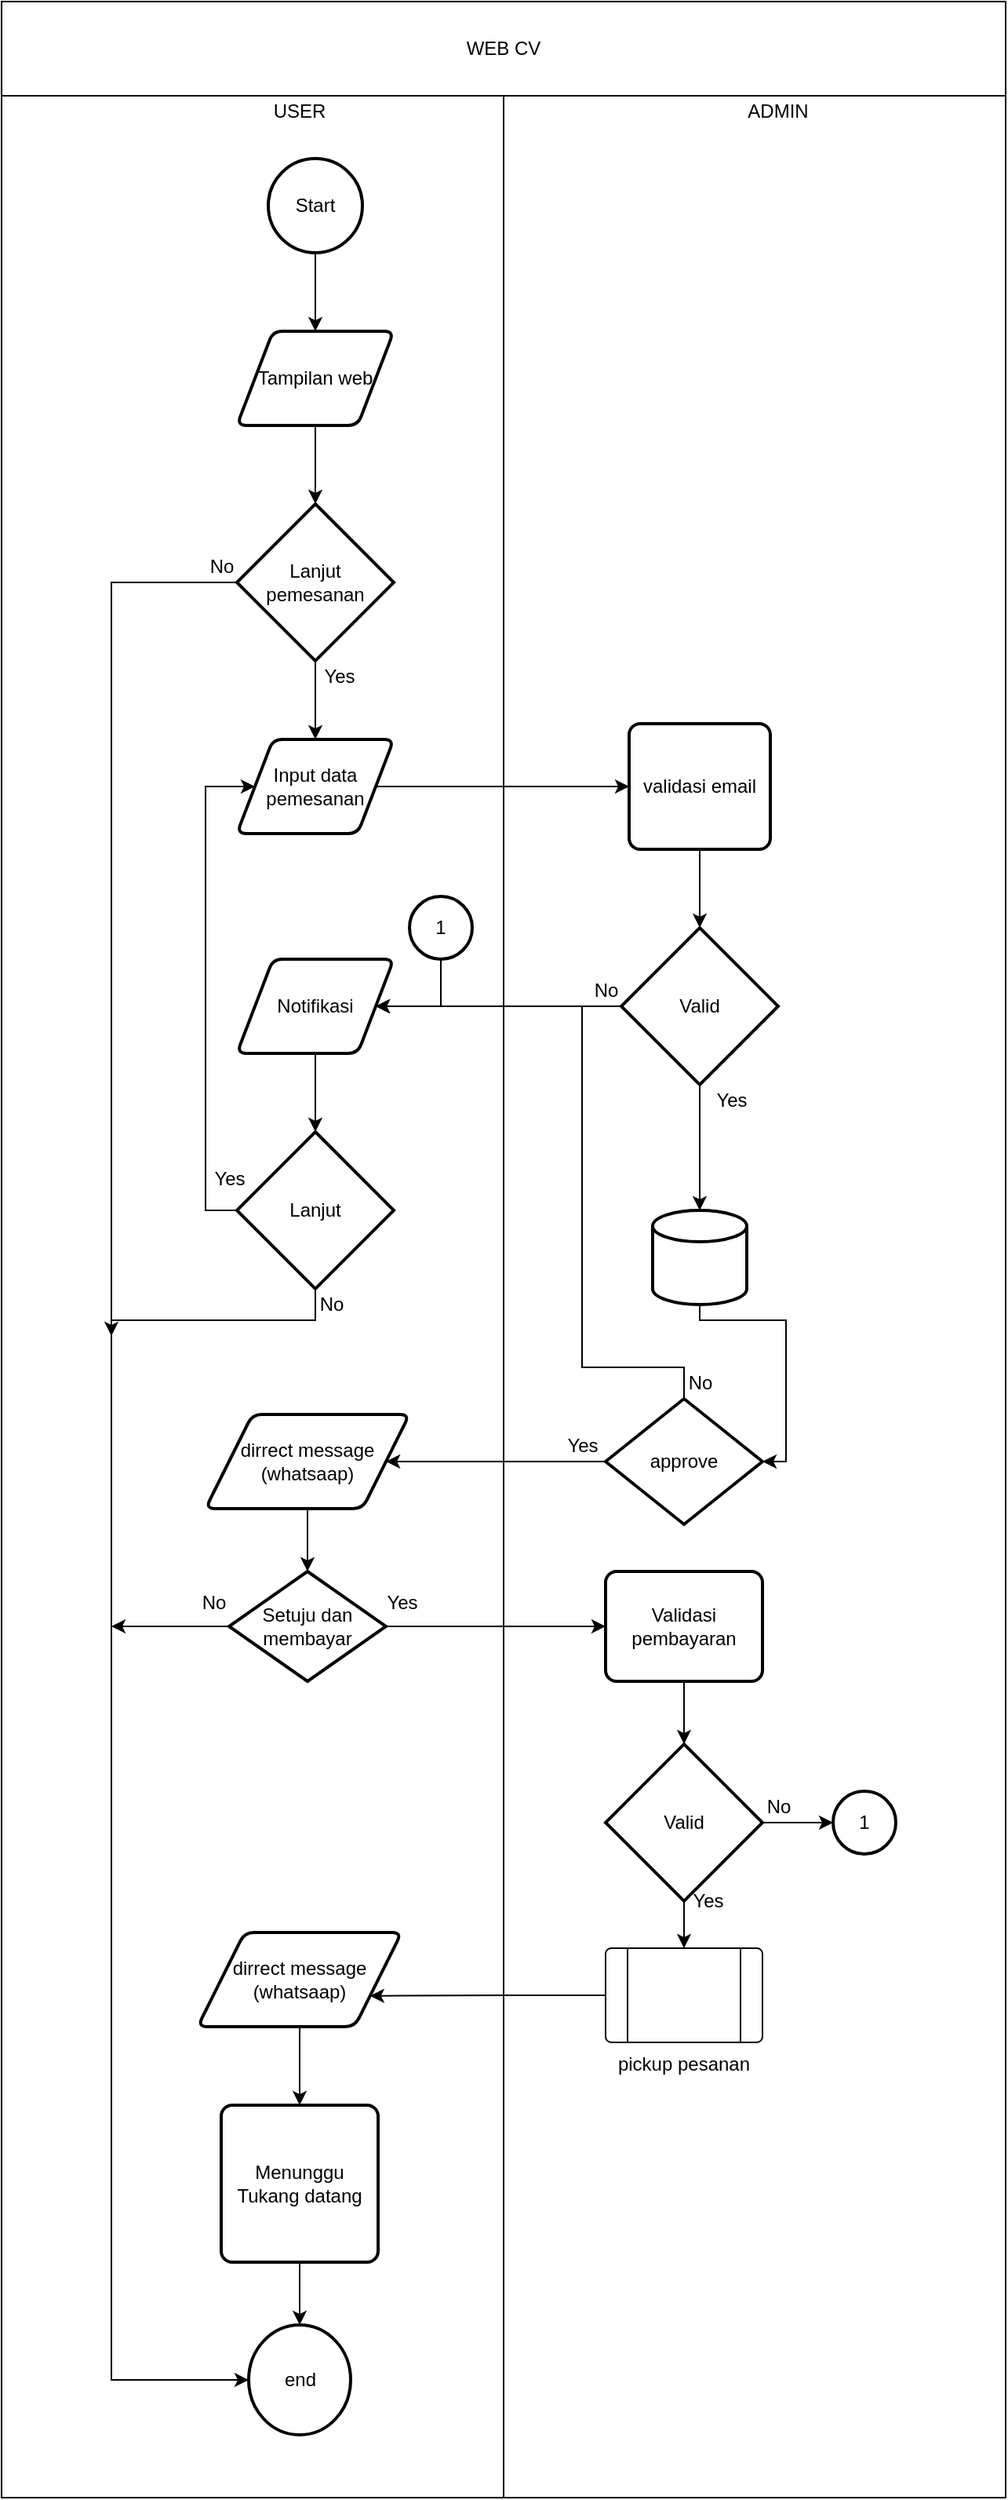 <mxfile version="13.7.9" type="device"><diagram id="egigNBTSErwIGrXA82RW" name="Page-1"><mxGraphModel dx="3611" dy="2817" grid="1" gridSize="10" guides="1" tooltips="1" connect="1" arrows="1" fold="1" page="1" pageScale="1" pageWidth="850" pageHeight="1100" math="0" shadow="0"><root><mxCell id="0"/><mxCell id="1" parent="0"/><mxCell id="R6Ygk0Z8h5QLsW6U9-zW-68" value="" style="rounded=0;whiteSpace=wrap;html=1;" parent="1" vertex="1"><mxGeometry x="520" y="-10" width="320" height="1530" as="geometry"/></mxCell><mxCell id="R6Ygk0Z8h5QLsW6U9-zW-67" value="" style="rounded=0;whiteSpace=wrap;html=1;" parent="1" vertex="1"><mxGeometry x="200" y="-10" width="320" height="1530" as="geometry"/></mxCell><mxCell id="R6Ygk0Z8h5QLsW6U9-zW-12" style="edgeStyle=orthogonalEdgeStyle;rounded=0;orthogonalLoop=1;jettySize=auto;html=1;exitX=0.5;exitY=1;exitDx=0;exitDy=0;exitPerimeter=0;entryX=0.5;entryY=0;entryDx=0;entryDy=0;" parent="1" source="R6Ygk0Z8h5QLsW6U9-zW-4" target="R6Ygk0Z8h5QLsW6U9-zW-5" edge="1"><mxGeometry relative="1" as="geometry"/></mxCell><mxCell id="R6Ygk0Z8h5QLsW6U9-zW-4" value="Start" style="strokeWidth=2;html=1;shape=mxgraph.flowchart.start_2;whiteSpace=wrap;" parent="1" vertex="1"><mxGeometry x="370" y="30" width="60" height="60" as="geometry"/></mxCell><mxCell id="R6Ygk0Z8h5QLsW6U9-zW-13" style="edgeStyle=orthogonalEdgeStyle;rounded=0;orthogonalLoop=1;jettySize=auto;html=1;exitX=0.5;exitY=1;exitDx=0;exitDy=0;entryX=0.5;entryY=0;entryDx=0;entryDy=0;entryPerimeter=0;" parent="1" source="R6Ygk0Z8h5QLsW6U9-zW-5" target="R6Ygk0Z8h5QLsW6U9-zW-6" edge="1"><mxGeometry relative="1" as="geometry"/></mxCell><mxCell id="R6Ygk0Z8h5QLsW6U9-zW-5" value="Tampilan web" style="shape=parallelogram;html=1;strokeWidth=2;perimeter=parallelogramPerimeter;whiteSpace=wrap;rounded=1;arcSize=12;size=0.23;" parent="1" vertex="1"><mxGeometry x="350" y="140" width="100" height="60" as="geometry"/></mxCell><mxCell id="R6Ygk0Z8h5QLsW6U9-zW-14" style="edgeStyle=orthogonalEdgeStyle;rounded=0;orthogonalLoop=1;jettySize=auto;html=1;exitX=0.5;exitY=1;exitDx=0;exitDy=0;exitPerimeter=0;entryX=0.5;entryY=0;entryDx=0;entryDy=0;" parent="1" source="R6Ygk0Z8h5QLsW6U9-zW-6" target="R6Ygk0Z8h5QLsW6U9-zW-7" edge="1"><mxGeometry relative="1" as="geometry"/></mxCell><mxCell id="R6Ygk0Z8h5QLsW6U9-zW-34" style="edgeStyle=orthogonalEdgeStyle;rounded=0;orthogonalLoop=1;jettySize=auto;html=1;exitX=0;exitY=0.5;exitDx=0;exitDy=0;exitPerimeter=0;entryX=0;entryY=0.5;entryDx=0;entryDy=0;entryPerimeter=0;" parent="1" source="R6Ygk0Z8h5QLsW6U9-zW-6" target="R6Ygk0Z8h5QLsW6U9-zW-32" edge="1"><mxGeometry relative="1" as="geometry"><Array as="points"><mxPoint x="270" y="300"/><mxPoint x="270" y="1445"/></Array></mxGeometry></mxCell><mxCell id="R6Ygk0Z8h5QLsW6U9-zW-6" value="Lanjut pemesanan" style="strokeWidth=2;html=1;shape=mxgraph.flowchart.decision;whiteSpace=wrap;" parent="1" vertex="1"><mxGeometry x="350" y="250" width="100" height="100" as="geometry"/></mxCell><mxCell id="R6Ygk0Z8h5QLsW6U9-zW-38" style="edgeStyle=orthogonalEdgeStyle;rounded=0;orthogonalLoop=1;jettySize=auto;html=1;exitX=1;exitY=0.5;exitDx=0;exitDy=0;entryX=0;entryY=0.5;entryDx=0;entryDy=0;" parent="1" source="R6Ygk0Z8h5QLsW6U9-zW-7" target="R6Ygk0Z8h5QLsW6U9-zW-8" edge="1"><mxGeometry relative="1" as="geometry"/></mxCell><mxCell id="R6Ygk0Z8h5QLsW6U9-zW-7" value="Input data pemesanan" style="shape=parallelogram;html=1;strokeWidth=2;perimeter=parallelogramPerimeter;whiteSpace=wrap;rounded=1;arcSize=12;size=0.23;" parent="1" vertex="1"><mxGeometry x="350" y="400" width="100" height="60" as="geometry"/></mxCell><mxCell id="R6Ygk0Z8h5QLsW6U9-zW-37" style="edgeStyle=orthogonalEdgeStyle;rounded=0;orthogonalLoop=1;jettySize=auto;html=1;exitX=0.5;exitY=1;exitDx=0;exitDy=0;entryX=0.5;entryY=0;entryDx=0;entryDy=0;entryPerimeter=0;" parent="1" source="R6Ygk0Z8h5QLsW6U9-zW-8" target="R6Ygk0Z8h5QLsW6U9-zW-36" edge="1"><mxGeometry relative="1" as="geometry"/></mxCell><mxCell id="R6Ygk0Z8h5QLsW6U9-zW-8" value="validasi email" style="rounded=1;whiteSpace=wrap;html=1;absoluteArcSize=1;arcSize=14;strokeWidth=2;" parent="1" vertex="1"><mxGeometry x="600" y="390" width="90" height="80" as="geometry"/></mxCell><mxCell id="R6Ygk0Z8h5QLsW6U9-zW-17" style="edgeStyle=orthogonalEdgeStyle;rounded=0;orthogonalLoop=1;jettySize=auto;html=1;exitX=0.5;exitY=1;exitDx=0;exitDy=0;exitPerimeter=0;entryX=1;entryY=0.5;entryDx=0;entryDy=0;entryPerimeter=0;" parent="1" source="R6Ygk0Z8h5QLsW6U9-zW-9" target="R6Ygk0Z8h5QLsW6U9-zW-10" edge="1"><mxGeometry relative="1" as="geometry"><Array as="points"><mxPoint x="645" y="770"/><mxPoint x="700" y="770"/><mxPoint x="700" y="860"/></Array></mxGeometry></mxCell><mxCell id="R6Ygk0Z8h5QLsW6U9-zW-9" value="" style="strokeWidth=2;html=1;shape=mxgraph.flowchart.database;whiteSpace=wrap;" parent="1" vertex="1"><mxGeometry x="615" y="700" width="60" height="60" as="geometry"/></mxCell><mxCell id="R6Ygk0Z8h5QLsW6U9-zW-18" style="edgeStyle=orthogonalEdgeStyle;rounded=0;orthogonalLoop=1;jettySize=auto;html=1;exitX=0;exitY=0.5;exitDx=0;exitDy=0;exitPerimeter=0;entryX=1;entryY=0.5;entryDx=0;entryDy=0;" parent="1" source="R6Ygk0Z8h5QLsW6U9-zW-10" target="R6Ygk0Z8h5QLsW6U9-zW-11" edge="1"><mxGeometry relative="1" as="geometry"/></mxCell><mxCell id="R6Ygk0Z8h5QLsW6U9-zW-50" style="edgeStyle=orthogonalEdgeStyle;rounded=0;orthogonalLoop=1;jettySize=auto;html=1;exitX=0.5;exitY=0;exitDx=0;exitDy=0;exitPerimeter=0;entryX=1;entryY=0.5;entryDx=0;entryDy=0;" parent="1" source="R6Ygk0Z8h5QLsW6U9-zW-10" target="R6Ygk0Z8h5QLsW6U9-zW-39" edge="1"><mxGeometry relative="1" as="geometry"><Array as="points"><mxPoint x="635" y="800"/><mxPoint x="570" y="800"/><mxPoint x="570" y="570"/></Array></mxGeometry></mxCell><mxCell id="R6Ygk0Z8h5QLsW6U9-zW-10" value="approve" style="strokeWidth=2;html=1;shape=mxgraph.flowchart.decision;whiteSpace=wrap;" parent="1" vertex="1"><mxGeometry x="585" y="820" width="100" height="80" as="geometry"/></mxCell><mxCell id="R6Ygk0Z8h5QLsW6U9-zW-23" style="edgeStyle=orthogonalEdgeStyle;rounded=0;orthogonalLoop=1;jettySize=auto;html=1;exitX=0.5;exitY=1;exitDx=0;exitDy=0;entryX=0.5;entryY=0;entryDx=0;entryDy=0;entryPerimeter=0;" parent="1" source="R6Ygk0Z8h5QLsW6U9-zW-11" target="R6Ygk0Z8h5QLsW6U9-zW-19" edge="1"><mxGeometry relative="1" as="geometry"/></mxCell><mxCell id="R6Ygk0Z8h5QLsW6U9-zW-11" value="dirrect message (whatsaap)" style="shape=parallelogram;html=1;strokeWidth=2;perimeter=parallelogramPerimeter;whiteSpace=wrap;rounded=1;arcSize=12;size=0.23;" parent="1" vertex="1"><mxGeometry x="330" y="830" width="130" height="60" as="geometry"/></mxCell><mxCell id="R6Ygk0Z8h5QLsW6U9-zW-24" style="edgeStyle=orthogonalEdgeStyle;rounded=0;orthogonalLoop=1;jettySize=auto;html=1;exitX=1;exitY=0.5;exitDx=0;exitDy=0;exitPerimeter=0;" parent="1" source="R6Ygk0Z8h5QLsW6U9-zW-19" target="R6Ygk0Z8h5QLsW6U9-zW-20" edge="1"><mxGeometry relative="1" as="geometry"/></mxCell><mxCell id="R6Ygk0Z8h5QLsW6U9-zW-54" style="edgeStyle=orthogonalEdgeStyle;rounded=0;orthogonalLoop=1;jettySize=auto;html=1;exitX=0;exitY=0.5;exitDx=0;exitDy=0;exitPerimeter=0;" parent="1" source="R6Ygk0Z8h5QLsW6U9-zW-19" edge="1"><mxGeometry relative="1" as="geometry"><mxPoint x="270" y="965" as="targetPoint"/></mxGeometry></mxCell><mxCell id="R6Ygk0Z8h5QLsW6U9-zW-19" value="Setuju dan membayar" style="strokeWidth=2;html=1;shape=mxgraph.flowchart.decision;whiteSpace=wrap;" parent="1" vertex="1"><mxGeometry x="345" y="930" width="100" height="70" as="geometry"/></mxCell><mxCell id="R6Ygk0Z8h5QLsW6U9-zW-25" style="edgeStyle=orthogonalEdgeStyle;rounded=0;orthogonalLoop=1;jettySize=auto;html=1;exitX=0.5;exitY=1;exitDx=0;exitDy=0;entryX=0.5;entryY=0;entryDx=0;entryDy=0;entryPerimeter=0;" parent="1" source="R6Ygk0Z8h5QLsW6U9-zW-20" target="R6Ygk0Z8h5QLsW6U9-zW-21" edge="1"><mxGeometry relative="1" as="geometry"/></mxCell><mxCell id="R6Ygk0Z8h5QLsW6U9-zW-20" value="Validasi pembayaran" style="rounded=1;whiteSpace=wrap;html=1;absoluteArcSize=1;arcSize=14;strokeWidth=2;" parent="1" vertex="1"><mxGeometry x="585" y="930" width="100" height="70" as="geometry"/></mxCell><mxCell id="R6Ygk0Z8h5QLsW6U9-zW-28" style="edgeStyle=orthogonalEdgeStyle;rounded=0;orthogonalLoop=1;jettySize=auto;html=1;exitX=0.5;exitY=1;exitDx=0;exitDy=0;exitPerimeter=0;entryX=0.5;entryY=0;entryDx=0;entryDy=0;" parent="1" source="R6Ygk0Z8h5QLsW6U9-zW-21" target="R6Ygk0Z8h5QLsW6U9-zW-27" edge="1"><mxGeometry relative="1" as="geometry"/></mxCell><mxCell id="R6Ygk0Z8h5QLsW6U9-zW-56" style="edgeStyle=orthogonalEdgeStyle;rounded=0;orthogonalLoop=1;jettySize=auto;html=1;exitX=1;exitY=0.5;exitDx=0;exitDy=0;exitPerimeter=0;" parent="1" source="R6Ygk0Z8h5QLsW6U9-zW-21" target="R6Ygk0Z8h5QLsW6U9-zW-57" edge="1"><mxGeometry relative="1" as="geometry"><mxPoint x="730" y="1090" as="targetPoint"/></mxGeometry></mxCell><mxCell id="R6Ygk0Z8h5QLsW6U9-zW-21" value="Valid" style="strokeWidth=2;html=1;shape=mxgraph.flowchart.decision;whiteSpace=wrap;" parent="1" vertex="1"><mxGeometry x="585" y="1040" width="100" height="100" as="geometry"/></mxCell><mxCell id="R6Ygk0Z8h5QLsW6U9-zW-31" style="edgeStyle=orthogonalEdgeStyle;rounded=0;orthogonalLoop=1;jettySize=auto;html=1;exitX=0.5;exitY=1;exitDx=0;exitDy=0;entryX=0.5;entryY=0;entryDx=0;entryDy=0;" parent="1" source="R6Ygk0Z8h5QLsW6U9-zW-22" target="R6Ygk0Z8h5QLsW6U9-zW-30" edge="1"><mxGeometry relative="1" as="geometry"/></mxCell><mxCell id="R6Ygk0Z8h5QLsW6U9-zW-22" value="dirrect message (whatsaap)" style="shape=parallelogram;html=1;strokeWidth=2;perimeter=parallelogramPerimeter;whiteSpace=wrap;rounded=1;arcSize=12;size=0.23;" parent="1" vertex="1"><mxGeometry x="325" y="1160" width="130" height="60" as="geometry"/></mxCell><mxCell id="R6Ygk0Z8h5QLsW6U9-zW-29" style="edgeStyle=orthogonalEdgeStyle;rounded=0;orthogonalLoop=1;jettySize=auto;html=1;exitX=0;exitY=0.5;exitDx=0;exitDy=0;entryX=1;entryY=0.75;entryDx=0;entryDy=0;" parent="1" source="R6Ygk0Z8h5QLsW6U9-zW-27" target="R6Ygk0Z8h5QLsW6U9-zW-22" edge="1"><mxGeometry relative="1" as="geometry"/></mxCell><mxCell id="R6Ygk0Z8h5QLsW6U9-zW-27" value="pickup pesanan" style="verticalLabelPosition=bottom;verticalAlign=top;html=1;shape=process;whiteSpace=wrap;rounded=1;size=0.14;arcSize=6;" parent="1" vertex="1"><mxGeometry x="585" y="1170" width="100" height="60" as="geometry"/></mxCell><mxCell id="R6Ygk0Z8h5QLsW6U9-zW-60" style="edgeStyle=orthogonalEdgeStyle;rounded=0;orthogonalLoop=1;jettySize=auto;html=1;exitX=0.5;exitY=1;exitDx=0;exitDy=0;entryX=0.5;entryY=0;entryDx=0;entryDy=0;entryPerimeter=0;" parent="1" source="R6Ygk0Z8h5QLsW6U9-zW-30" target="R6Ygk0Z8h5QLsW6U9-zW-32" edge="1"><mxGeometry relative="1" as="geometry"/></mxCell><mxCell id="R6Ygk0Z8h5QLsW6U9-zW-30" value="Menunggu Tukang datang" style="rounded=1;whiteSpace=wrap;html=1;absoluteArcSize=1;arcSize=14;strokeWidth=2;" parent="1" vertex="1"><mxGeometry x="340" y="1270" width="100" height="100" as="geometry"/></mxCell><mxCell id="R6Ygk0Z8h5QLsW6U9-zW-32" value="end" style="strokeWidth=2;html=1;shape=mxgraph.flowchart.start_2;whiteSpace=wrap;" parent="1" vertex="1"><mxGeometry x="357.5" y="1410" width="65" height="70" as="geometry"/></mxCell><mxCell id="R6Ygk0Z8h5QLsW6U9-zW-33" value="Yes" style="text;html=1;align=center;verticalAlign=middle;resizable=0;points=[];autosize=1;" parent="1" vertex="1"><mxGeometry x="400" y="350" width="30" height="20" as="geometry"/></mxCell><mxCell id="R6Ygk0Z8h5QLsW6U9-zW-35" value="No" style="text;html=1;align=center;verticalAlign=middle;resizable=0;points=[];autosize=1;" parent="1" vertex="1"><mxGeometry x="325" y="280" width="30" height="20" as="geometry"/></mxCell><mxCell id="R6Ygk0Z8h5QLsW6U9-zW-40" style="edgeStyle=orthogonalEdgeStyle;rounded=0;orthogonalLoop=1;jettySize=auto;html=1;exitX=0;exitY=0.5;exitDx=0;exitDy=0;exitPerimeter=0;" parent="1" source="R6Ygk0Z8h5QLsW6U9-zW-36" target="R6Ygk0Z8h5QLsW6U9-zW-39" edge="1"><mxGeometry relative="1" as="geometry"/></mxCell><mxCell id="R6Ygk0Z8h5QLsW6U9-zW-42" style="edgeStyle=orthogonalEdgeStyle;rounded=0;orthogonalLoop=1;jettySize=auto;html=1;exitX=0.5;exitY=1;exitDx=0;exitDy=0;exitPerimeter=0;entryX=0.5;entryY=0;entryDx=0;entryDy=0;entryPerimeter=0;" parent="1" source="R6Ygk0Z8h5QLsW6U9-zW-36" target="R6Ygk0Z8h5QLsW6U9-zW-9" edge="1"><mxGeometry relative="1" as="geometry"/></mxCell><mxCell id="R6Ygk0Z8h5QLsW6U9-zW-36" value="Valid" style="strokeWidth=2;html=1;shape=mxgraph.flowchart.decision;whiteSpace=wrap;" parent="1" vertex="1"><mxGeometry x="595" y="520" width="100" height="100" as="geometry"/></mxCell><mxCell id="R6Ygk0Z8h5QLsW6U9-zW-43" style="edgeStyle=orthogonalEdgeStyle;rounded=0;orthogonalLoop=1;jettySize=auto;html=1;exitX=0.5;exitY=1;exitDx=0;exitDy=0;entryX=0.5;entryY=0;entryDx=0;entryDy=0;entryPerimeter=0;" parent="1" source="R6Ygk0Z8h5QLsW6U9-zW-39" target="R6Ygk0Z8h5QLsW6U9-zW-41" edge="1"><mxGeometry relative="1" as="geometry"/></mxCell><mxCell id="R6Ygk0Z8h5QLsW6U9-zW-39" value="Notifikasi" style="shape=parallelogram;html=1;strokeWidth=2;perimeter=parallelogramPerimeter;whiteSpace=wrap;rounded=1;arcSize=12;size=0.23;" parent="1" vertex="1"><mxGeometry x="350" y="540" width="100" height="60" as="geometry"/></mxCell><mxCell id="R6Ygk0Z8h5QLsW6U9-zW-44" style="edgeStyle=orthogonalEdgeStyle;rounded=0;orthogonalLoop=1;jettySize=auto;html=1;exitX=0;exitY=0.5;exitDx=0;exitDy=0;exitPerimeter=0;entryX=0;entryY=0.5;entryDx=0;entryDy=0;" parent="1" source="R6Ygk0Z8h5QLsW6U9-zW-41" target="R6Ygk0Z8h5QLsW6U9-zW-7" edge="1"><mxGeometry relative="1" as="geometry"><Array as="points"><mxPoint x="330" y="700"/><mxPoint x="330" y="430"/></Array></mxGeometry></mxCell><mxCell id="R6Ygk0Z8h5QLsW6U9-zW-47" style="edgeStyle=orthogonalEdgeStyle;rounded=0;orthogonalLoop=1;jettySize=auto;html=1;exitX=0.5;exitY=1;exitDx=0;exitDy=0;exitPerimeter=0;" parent="1" source="R6Ygk0Z8h5QLsW6U9-zW-41" edge="1"><mxGeometry relative="1" as="geometry"><mxPoint x="270" y="780" as="targetPoint"/><Array as="points"><mxPoint x="400" y="770"/><mxPoint x="270" y="770"/></Array></mxGeometry></mxCell><mxCell id="R6Ygk0Z8h5QLsW6U9-zW-41" value="Lanjut" style="strokeWidth=2;html=1;shape=mxgraph.flowchart.decision;whiteSpace=wrap;" parent="1" vertex="1"><mxGeometry x="350" y="650" width="100" height="100" as="geometry"/></mxCell><mxCell id="R6Ygk0Z8h5QLsW6U9-zW-45" value="Yes" style="text;html=1;align=center;verticalAlign=middle;resizable=0;points=[];autosize=1;" parent="1" vertex="1"><mxGeometry x="330" y="670" width="30" height="20" as="geometry"/></mxCell><mxCell id="R6Ygk0Z8h5QLsW6U9-zW-46" value="Yes" style="text;html=1;align=center;verticalAlign=middle;resizable=0;points=[];autosize=1;" parent="1" vertex="1"><mxGeometry x="650" y="620" width="30" height="20" as="geometry"/></mxCell><mxCell id="R6Ygk0Z8h5QLsW6U9-zW-48" value="No" style="text;html=1;align=center;verticalAlign=middle;resizable=0;points=[];autosize=1;" parent="1" vertex="1"><mxGeometry x="395" y="750" width="30" height="20" as="geometry"/></mxCell><mxCell id="R6Ygk0Z8h5QLsW6U9-zW-49" value="No" style="text;html=1;align=center;verticalAlign=middle;resizable=0;points=[];autosize=1;" parent="1" vertex="1"><mxGeometry x="570" y="550" width="30" height="20" as="geometry"/></mxCell><mxCell id="R6Ygk0Z8h5QLsW6U9-zW-51" value="No" style="text;html=1;align=center;verticalAlign=middle;resizable=0;points=[];autosize=1;" parent="1" vertex="1"><mxGeometry x="320" y="940" width="30" height="20" as="geometry"/></mxCell><mxCell id="R6Ygk0Z8h5QLsW6U9-zW-52" value="Yes" style="text;html=1;align=center;verticalAlign=middle;resizable=0;points=[];autosize=1;" parent="1" vertex="1"><mxGeometry x="555" y="840" width="30" height="20" as="geometry"/></mxCell><mxCell id="R6Ygk0Z8h5QLsW6U9-zW-53" value="Yes" style="text;html=1;align=center;verticalAlign=middle;resizable=0;points=[];autosize=1;" parent="1" vertex="1"><mxGeometry x="440" y="940" width="30" height="20" as="geometry"/></mxCell><mxCell id="R6Ygk0Z8h5QLsW6U9-zW-55" value="Yes" style="text;html=1;align=center;verticalAlign=middle;resizable=0;points=[];autosize=1;" parent="1" vertex="1"><mxGeometry x="635" y="1130" width="30" height="20" as="geometry"/></mxCell><mxCell id="R6Ygk0Z8h5QLsW6U9-zW-57" value="1" style="strokeWidth=2;html=1;shape=mxgraph.flowchart.start_2;whiteSpace=wrap;" parent="1" vertex="1"><mxGeometry x="730" y="1070" width="40" height="40" as="geometry"/></mxCell><mxCell id="R6Ygk0Z8h5QLsW6U9-zW-59" style="edgeStyle=orthogonalEdgeStyle;rounded=0;orthogonalLoop=1;jettySize=auto;html=1;exitX=0.5;exitY=1;exitDx=0;exitDy=0;exitPerimeter=0;entryX=1;entryY=0.5;entryDx=0;entryDy=0;" parent="1" source="R6Ygk0Z8h5QLsW6U9-zW-58" target="R6Ygk0Z8h5QLsW6U9-zW-39" edge="1"><mxGeometry relative="1" as="geometry"/></mxCell><mxCell id="R6Ygk0Z8h5QLsW6U9-zW-58" value="1" style="strokeWidth=2;html=1;shape=mxgraph.flowchart.start_2;whiteSpace=wrap;" parent="1" vertex="1"><mxGeometry x="460" y="500" width="40" height="40" as="geometry"/></mxCell><mxCell id="R6Ygk0Z8h5QLsW6U9-zW-61" value="No" style="text;html=1;align=center;verticalAlign=middle;resizable=0;points=[];autosize=1;" parent="1" vertex="1"><mxGeometry x="680" y="1070" width="30" height="20" as="geometry"/></mxCell><mxCell id="R6Ygk0Z8h5QLsW6U9-zW-62" value="No" style="text;html=1;align=center;verticalAlign=middle;resizable=0;points=[];autosize=1;" parent="1" vertex="1"><mxGeometry x="630" y="800" width="30" height="20" as="geometry"/></mxCell><mxCell id="R6Ygk0Z8h5QLsW6U9-zW-69" value="WEB CV" style="rounded=0;whiteSpace=wrap;html=1;" parent="1" vertex="1"><mxGeometry x="200" y="-70" width="640" height="60" as="geometry"/></mxCell><mxCell id="R6Ygk0Z8h5QLsW6U9-zW-70" value="USER" style="text;html=1;strokeColor=none;fillColor=none;align=center;verticalAlign=middle;whiteSpace=wrap;rounded=0;" parent="1" vertex="1"><mxGeometry x="370" y="-10" width="40" height="20" as="geometry"/></mxCell><mxCell id="R6Ygk0Z8h5QLsW6U9-zW-71" value="ADMIN" style="text;html=1;strokeColor=none;fillColor=none;align=center;verticalAlign=middle;whiteSpace=wrap;rounded=0;" parent="1" vertex="1"><mxGeometry x="675" y="-10" width="40" height="20" as="geometry"/></mxCell></root></mxGraphModel></diagram></mxfile>